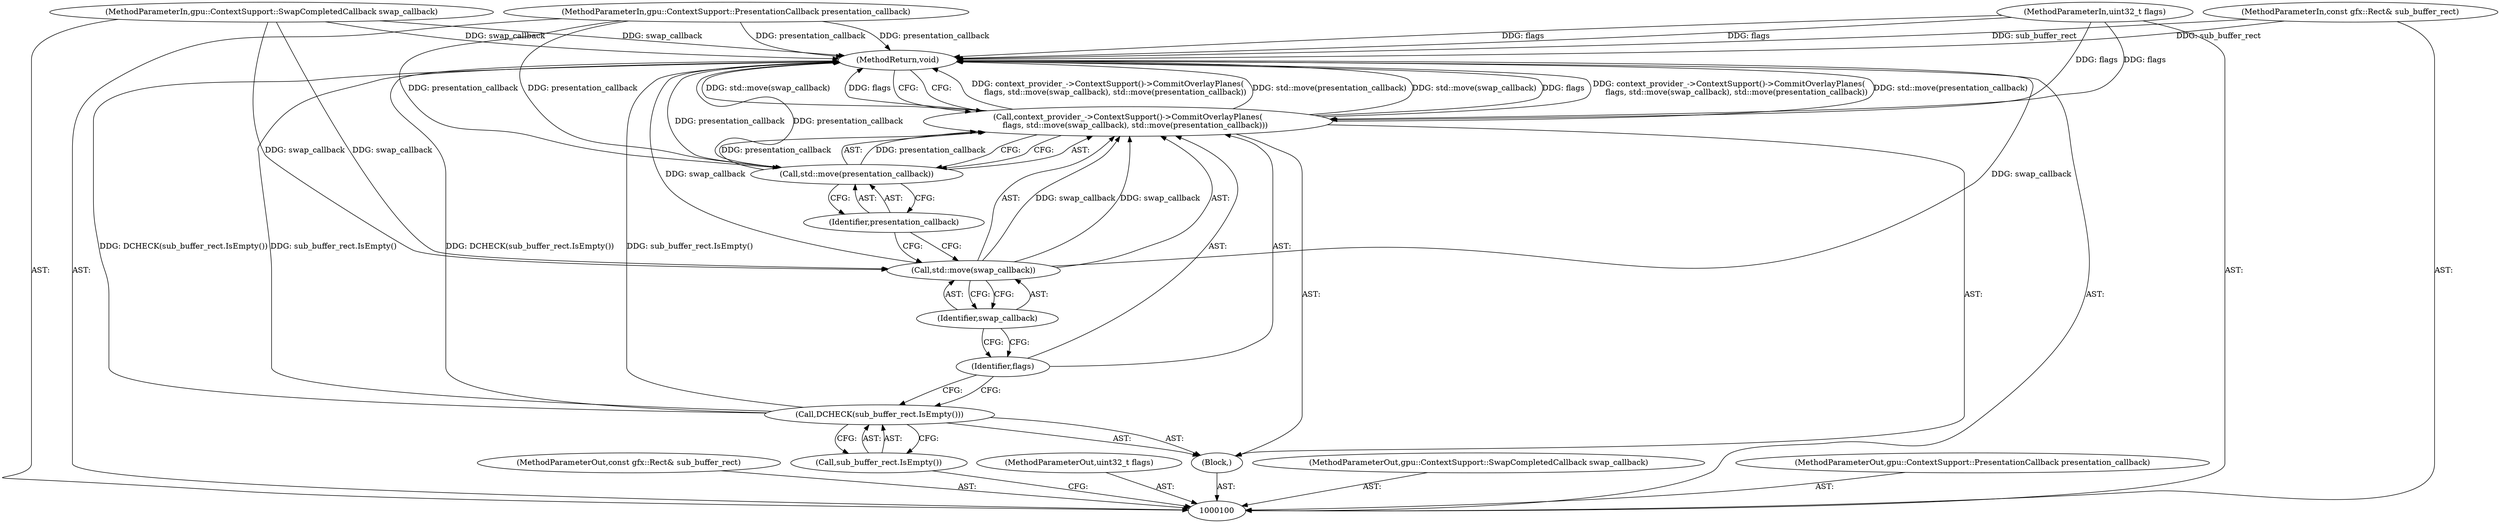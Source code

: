 digraph "1_Chrome_4afb628e068367d5b73440537555902cd12416f8" {
"1000114" [label="(MethodReturn,void)"];
"1000101" [label="(MethodParameterIn,const gfx::Rect& sub_buffer_rect)"];
"1000138" [label="(MethodParameterOut,const gfx::Rect& sub_buffer_rect)"];
"1000102" [label="(MethodParameterIn,uint32_t flags)"];
"1000139" [label="(MethodParameterOut,uint32_t flags)"];
"1000103" [label="(MethodParameterIn,gpu::ContextSupport::SwapCompletedCallback swap_callback)"];
"1000140" [label="(MethodParameterOut,gpu::ContextSupport::SwapCompletedCallback swap_callback)"];
"1000104" [label="(MethodParameterIn,gpu::ContextSupport::PresentationCallback presentation_callback)"];
"1000141" [label="(MethodParameterOut,gpu::ContextSupport::PresentationCallback presentation_callback)"];
"1000105" [label="(Block,)"];
"1000106" [label="(Call,DCHECK(sub_buffer_rect.IsEmpty()))"];
"1000107" [label="(Call,sub_buffer_rect.IsEmpty())"];
"1000108" [label="(Call,context_provider_->ContextSupport()->CommitOverlayPlanes(\n      flags, std::move(swap_callback), std::move(presentation_callback)))"];
"1000110" [label="(Call,std::move(swap_callback))"];
"1000111" [label="(Identifier,swap_callback)"];
"1000112" [label="(Call,std::move(presentation_callback))"];
"1000113" [label="(Identifier,presentation_callback)"];
"1000109" [label="(Identifier,flags)"];
"1000114" -> "1000100"  [label="AST: "];
"1000114" -> "1000108"  [label="CFG: "];
"1000108" -> "1000114"  [label="DDG: context_provider_->ContextSupport()->CommitOverlayPlanes(\n      flags, std::move(swap_callback), std::move(presentation_callback))"];
"1000108" -> "1000114"  [label="DDG: std::move(presentation_callback)"];
"1000108" -> "1000114"  [label="DDG: std::move(swap_callback)"];
"1000108" -> "1000114"  [label="DDG: flags"];
"1000106" -> "1000114"  [label="DDG: sub_buffer_rect.IsEmpty()"];
"1000106" -> "1000114"  [label="DDG: DCHECK(sub_buffer_rect.IsEmpty())"];
"1000104" -> "1000114"  [label="DDG: presentation_callback"];
"1000103" -> "1000114"  [label="DDG: swap_callback"];
"1000110" -> "1000114"  [label="DDG: swap_callback"];
"1000102" -> "1000114"  [label="DDG: flags"];
"1000112" -> "1000114"  [label="DDG: presentation_callback"];
"1000101" -> "1000114"  [label="DDG: sub_buffer_rect"];
"1000101" -> "1000100"  [label="AST: "];
"1000101" -> "1000114"  [label="DDG: sub_buffer_rect"];
"1000138" -> "1000100"  [label="AST: "];
"1000102" -> "1000100"  [label="AST: "];
"1000102" -> "1000114"  [label="DDG: flags"];
"1000102" -> "1000108"  [label="DDG: flags"];
"1000139" -> "1000100"  [label="AST: "];
"1000103" -> "1000100"  [label="AST: "];
"1000103" -> "1000114"  [label="DDG: swap_callback"];
"1000103" -> "1000110"  [label="DDG: swap_callback"];
"1000140" -> "1000100"  [label="AST: "];
"1000104" -> "1000100"  [label="AST: "];
"1000104" -> "1000114"  [label="DDG: presentation_callback"];
"1000104" -> "1000112"  [label="DDG: presentation_callback"];
"1000141" -> "1000100"  [label="AST: "];
"1000105" -> "1000100"  [label="AST: "];
"1000106" -> "1000105"  [label="AST: "];
"1000108" -> "1000105"  [label="AST: "];
"1000106" -> "1000105"  [label="AST: "];
"1000106" -> "1000107"  [label="CFG: "];
"1000107" -> "1000106"  [label="AST: "];
"1000109" -> "1000106"  [label="CFG: "];
"1000106" -> "1000114"  [label="DDG: sub_buffer_rect.IsEmpty()"];
"1000106" -> "1000114"  [label="DDG: DCHECK(sub_buffer_rect.IsEmpty())"];
"1000107" -> "1000106"  [label="AST: "];
"1000107" -> "1000100"  [label="CFG: "];
"1000106" -> "1000107"  [label="CFG: "];
"1000108" -> "1000105"  [label="AST: "];
"1000108" -> "1000112"  [label="CFG: "];
"1000109" -> "1000108"  [label="AST: "];
"1000110" -> "1000108"  [label="AST: "];
"1000112" -> "1000108"  [label="AST: "];
"1000114" -> "1000108"  [label="CFG: "];
"1000108" -> "1000114"  [label="DDG: context_provider_->ContextSupport()->CommitOverlayPlanes(\n      flags, std::move(swap_callback), std::move(presentation_callback))"];
"1000108" -> "1000114"  [label="DDG: std::move(presentation_callback)"];
"1000108" -> "1000114"  [label="DDG: std::move(swap_callback)"];
"1000108" -> "1000114"  [label="DDG: flags"];
"1000102" -> "1000108"  [label="DDG: flags"];
"1000110" -> "1000108"  [label="DDG: swap_callback"];
"1000112" -> "1000108"  [label="DDG: presentation_callback"];
"1000110" -> "1000108"  [label="AST: "];
"1000110" -> "1000111"  [label="CFG: "];
"1000111" -> "1000110"  [label="AST: "];
"1000113" -> "1000110"  [label="CFG: "];
"1000110" -> "1000114"  [label="DDG: swap_callback"];
"1000110" -> "1000108"  [label="DDG: swap_callback"];
"1000103" -> "1000110"  [label="DDG: swap_callback"];
"1000111" -> "1000110"  [label="AST: "];
"1000111" -> "1000109"  [label="CFG: "];
"1000110" -> "1000111"  [label="CFG: "];
"1000112" -> "1000108"  [label="AST: "];
"1000112" -> "1000113"  [label="CFG: "];
"1000113" -> "1000112"  [label="AST: "];
"1000108" -> "1000112"  [label="CFG: "];
"1000112" -> "1000114"  [label="DDG: presentation_callback"];
"1000112" -> "1000108"  [label="DDG: presentation_callback"];
"1000104" -> "1000112"  [label="DDG: presentation_callback"];
"1000113" -> "1000112"  [label="AST: "];
"1000113" -> "1000110"  [label="CFG: "];
"1000112" -> "1000113"  [label="CFG: "];
"1000109" -> "1000108"  [label="AST: "];
"1000109" -> "1000106"  [label="CFG: "];
"1000111" -> "1000109"  [label="CFG: "];
}
